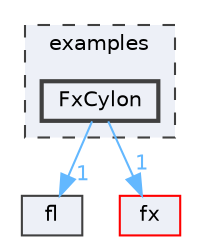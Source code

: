digraph "/home/runner/work/FastLED/FastLED/examples/FxCylon"
{
 // INTERACTIVE_SVG=YES
 // LATEX_PDF_SIZE
  bgcolor="transparent";
  edge [fontname=Helvetica,fontsize=10,labelfontname=Helvetica,labelfontsize=10];
  node [fontname=Helvetica,fontsize=10,shape=box,height=0.2,width=0.4];
  compound=true
  subgraph clusterdir_d28a4824dc47e487b107a5db32ef43c4 {
    graph [ bgcolor="#edf0f7", pencolor="grey25", label="examples", fontname=Helvetica,fontsize=10 style="filled,dashed", URL="dir_d28a4824dc47e487b107a5db32ef43c4.html",tooltip=""]
  dir_b17b03dbbeff6440d0c46be77fbddfc7 [label="FxCylon", fillcolor="#edf0f7", color="grey25", style="filled,bold", URL="dir_b17b03dbbeff6440d0c46be77fbddfc7.html",tooltip=""];
  }
  dir_4d1829fa9bd13d7db71e765b2707b248 [label="fl", fillcolor="#edf0f7", color="grey25", style="filled", URL="dir_4d1829fa9bd13d7db71e765b2707b248.html",tooltip=""];
  dir_acbb946b833f21b16ec30aa21c4c3a72 [label="fx", fillcolor="#edf0f7", color="red", style="filled", URL="dir_acbb946b833f21b16ec30aa21c4c3a72.html",tooltip=""];
  dir_b17b03dbbeff6440d0c46be77fbddfc7->dir_4d1829fa9bd13d7db71e765b2707b248 [headlabel="1", labeldistance=1.5 headhref="dir_000039_000035.html" href="dir_000039_000035.html" color="steelblue1" fontcolor="steelblue1"];
  dir_b17b03dbbeff6440d0c46be77fbddfc7->dir_acbb946b833f21b16ec30aa21c4c3a72 [headlabel="1", labeldistance=1.5 headhref="dir_000039_000038.html" href="dir_000039_000038.html" color="steelblue1" fontcolor="steelblue1"];
}
